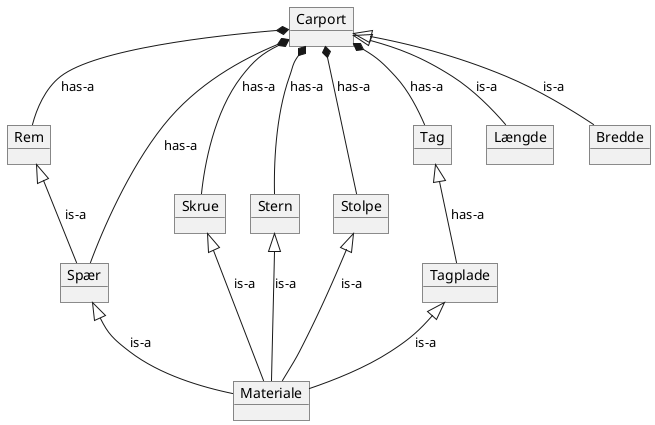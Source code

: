 @startuml
'https://plantuml.com/class-diagram

object Carport

object Rem
object Spær
object Skrue
object Stern
object Tagplade
object Stolpe

object Tag

object Materiale
object Længde
object Bredde





Carport *-- Stolpe: has-a
Carport *-- Rem: has-a
Carport *-- Spær: has-a
Carport *-- Stern: has-a
Carport *-- Skrue: has-a

Carport *-- Tag: has-a

Tag <|-- Tagplade: has-a

Carport <|-- Længde: is-a
Carport <|-- Bredde: is-a

Stolpe <|-- Materiale: is-a
Stern <|-- Materiale: is-a
Skrue <|-- Materiale: is-a
Spær <|-- Materiale: is-a
Rem <|-- Spær: is-a
Tagplade <|-- Materiale: is-a








@enduml